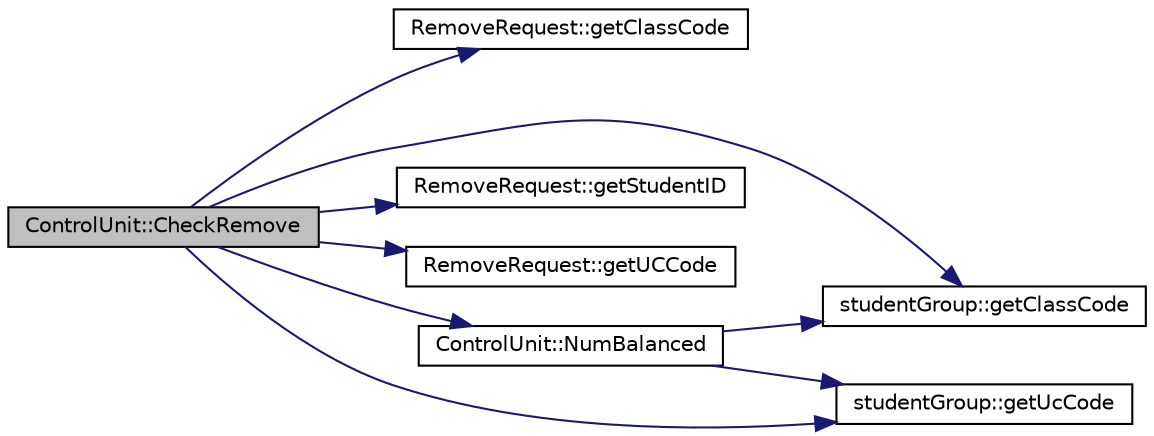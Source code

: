 digraph "ControlUnit::CheckRemove"
{
 // LATEX_PDF_SIZE
  edge [fontname="Helvetica",fontsize="10",labelfontname="Helvetica",labelfontsize="10"];
  node [fontname="Helvetica",fontsize="10",shape=record];
  rankdir="LR";
  Node1 [label="ControlUnit::CheckRemove",height=0.2,width=0.4,color="black", fillcolor="grey75", style="filled", fontcolor="black",tooltip="Checks if the request is possible."];
  Node1 -> Node2 [color="midnightblue",fontsize="10",style="solid"];
  Node2 [label="RemoveRequest::getClassCode",height=0.2,width=0.4,color="black", fillcolor="white", style="filled",URL="$class_remove_request.html#a236ae23e1cfadd5487837620ec99ca62",tooltip="Gets the class code."];
  Node1 -> Node3 [color="midnightblue",fontsize="10",style="solid"];
  Node3 [label="studentGroup::getClassCode",height=0.2,width=0.4,color="black", fillcolor="white", style="filled",URL="$classstudent_group.html#a378caaf4944f9c41e164c729e9dacaf7",tooltip="Gets the class code."];
  Node1 -> Node4 [color="midnightblue",fontsize="10",style="solid"];
  Node4 [label="RemoveRequest::getStudentID",height=0.2,width=0.4,color="black", fillcolor="white", style="filled",URL="$class_remove_request.html#aabf0af724fe92030946ed4ed027cf0ec",tooltip="Gets the student ID."];
  Node1 -> Node5 [color="midnightblue",fontsize="10",style="solid"];
  Node5 [label="RemoveRequest::getUCCode",height=0.2,width=0.4,color="black", fillcolor="white", style="filled",URL="$class_remove_request.html#a0d704514e2c62900d719ed4045479ec0",tooltip="Gets the course code."];
  Node1 -> Node6 [color="midnightblue",fontsize="10",style="solid"];
  Node6 [label="studentGroup::getUcCode",height=0.2,width=0.4,color="black", fillcolor="white", style="filled",URL="$classstudent_group.html#ad7c965a71b623d190fe73f2e95204478",tooltip="Gets the course code."];
  Node1 -> Node7 [color="midnightblue",fontsize="10",style="solid"];
  Node7 [label="ControlUnit::NumBalanced",height=0.2,width=0.4,color="black", fillcolor="white", style="filled",URL="$class_control_unit.html#a21f0f5455651e5704f43a8fb97c36441",tooltip="Checks the balance of the classes."];
  Node7 -> Node3 [color="midnightblue",fontsize="10",style="solid"];
  Node7 -> Node6 [color="midnightblue",fontsize="10",style="solid"];
}
